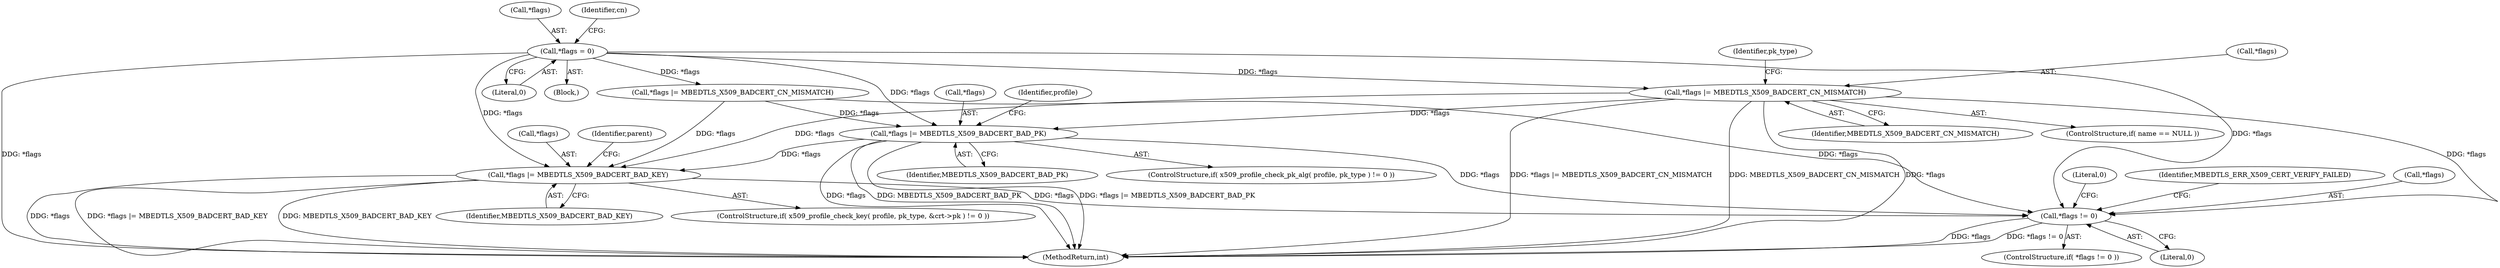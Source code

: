 digraph "0_mbedtls_d15795acd5074e0b44e71f7ede8bdfe1b48591fc@pointer" {
"1000312" [label="(Call,*flags |= MBEDTLS_X509_BADCERT_CN_MISMATCH)"];
"1000137" [label="(Call,*flags = 0)"];
"1000329" [label="(Call,*flags |= MBEDTLS_X509_BADCERT_BAD_PK)"];
"1000343" [label="(Call,*flags |= MBEDTLS_X509_BADCERT_BAD_KEY)"];
"1000466" [label="(Call,*flags != 0)"];
"1000138" [label="(Call,*flags)"];
"1000315" [label="(Identifier,MBEDTLS_X509_BADCERT_CN_MISMATCH)"];
"1000317" [label="(Identifier,pk_type)"];
"1000465" [label="(ControlStructure,if( *flags != 0 ))"];
"1000140" [label="(Literal,0)"];
"1000143" [label="(Identifier,cn)"];
"1000473" [label="(Literal,0)"];
"1000330" [label="(Call,*flags)"];
"1000329" [label="(Call,*flags |= MBEDTLS_X509_BADCERT_BAD_PK)"];
"1000471" [label="(Identifier,MBEDTLS_ERR_X509_CERT_VERIFY_FAILED)"];
"1000312" [label="(Call,*flags |= MBEDTLS_X509_BADCERT_CN_MISMATCH)"];
"1000323" [label="(ControlStructure,if( x509_profile_check_pk_alg( profile, pk_type ) != 0 ))"];
"1000466" [label="(Call,*flags != 0)"];
"1000469" [label="(Literal,0)"];
"1000113" [label="(Block,)"];
"1000346" [label="(Identifier,MBEDTLS_X509_BADCERT_BAD_KEY)"];
"1000344" [label="(Call,*flags)"];
"1000349" [label="(Identifier,parent)"];
"1000467" [label="(Call,*flags)"];
"1000233" [label="(Call,*flags |= MBEDTLS_X509_BADCERT_CN_MISMATCH)"];
"1000343" [label="(Call,*flags |= MBEDTLS_X509_BADCERT_BAD_KEY)"];
"1000308" [label="(ControlStructure,if( name == NULL ))"];
"1000313" [label="(Call,*flags)"];
"1000336" [label="(Identifier,profile)"];
"1000332" [label="(Identifier,MBEDTLS_X509_BADCERT_BAD_PK)"];
"1000137" [label="(Call,*flags = 0)"];
"1000333" [label="(ControlStructure,if( x509_profile_check_key( profile, pk_type, &crt->pk ) != 0 ))"];
"1000474" [label="(MethodReturn,int)"];
"1000312" -> "1000308"  [label="AST: "];
"1000312" -> "1000315"  [label="CFG: "];
"1000313" -> "1000312"  [label="AST: "];
"1000315" -> "1000312"  [label="AST: "];
"1000317" -> "1000312"  [label="CFG: "];
"1000312" -> "1000474"  [label="DDG: *flags |= MBEDTLS_X509_BADCERT_CN_MISMATCH"];
"1000312" -> "1000474"  [label="DDG: MBEDTLS_X509_BADCERT_CN_MISMATCH"];
"1000312" -> "1000474"  [label="DDG: *flags"];
"1000137" -> "1000312"  [label="DDG: *flags"];
"1000312" -> "1000329"  [label="DDG: *flags"];
"1000312" -> "1000343"  [label="DDG: *flags"];
"1000312" -> "1000466"  [label="DDG: *flags"];
"1000137" -> "1000113"  [label="AST: "];
"1000137" -> "1000140"  [label="CFG: "];
"1000138" -> "1000137"  [label="AST: "];
"1000140" -> "1000137"  [label="AST: "];
"1000143" -> "1000137"  [label="CFG: "];
"1000137" -> "1000474"  [label="DDG: *flags"];
"1000137" -> "1000233"  [label="DDG: *flags"];
"1000137" -> "1000329"  [label="DDG: *flags"];
"1000137" -> "1000343"  [label="DDG: *flags"];
"1000137" -> "1000466"  [label="DDG: *flags"];
"1000329" -> "1000323"  [label="AST: "];
"1000329" -> "1000332"  [label="CFG: "];
"1000330" -> "1000329"  [label="AST: "];
"1000332" -> "1000329"  [label="AST: "];
"1000336" -> "1000329"  [label="CFG: "];
"1000329" -> "1000474"  [label="DDG: MBEDTLS_X509_BADCERT_BAD_PK"];
"1000329" -> "1000474"  [label="DDG: *flags |= MBEDTLS_X509_BADCERT_BAD_PK"];
"1000329" -> "1000474"  [label="DDG: *flags"];
"1000233" -> "1000329"  [label="DDG: *flags"];
"1000329" -> "1000343"  [label="DDG: *flags"];
"1000329" -> "1000466"  [label="DDG: *flags"];
"1000343" -> "1000333"  [label="AST: "];
"1000343" -> "1000346"  [label="CFG: "];
"1000344" -> "1000343"  [label="AST: "];
"1000346" -> "1000343"  [label="AST: "];
"1000349" -> "1000343"  [label="CFG: "];
"1000343" -> "1000474"  [label="DDG: *flags"];
"1000343" -> "1000474"  [label="DDG: *flags |= MBEDTLS_X509_BADCERT_BAD_KEY"];
"1000343" -> "1000474"  [label="DDG: MBEDTLS_X509_BADCERT_BAD_KEY"];
"1000233" -> "1000343"  [label="DDG: *flags"];
"1000343" -> "1000466"  [label="DDG: *flags"];
"1000466" -> "1000465"  [label="AST: "];
"1000466" -> "1000469"  [label="CFG: "];
"1000467" -> "1000466"  [label="AST: "];
"1000469" -> "1000466"  [label="AST: "];
"1000471" -> "1000466"  [label="CFG: "];
"1000473" -> "1000466"  [label="CFG: "];
"1000466" -> "1000474"  [label="DDG: *flags"];
"1000466" -> "1000474"  [label="DDG: *flags != 0"];
"1000233" -> "1000466"  [label="DDG: *flags"];
}
